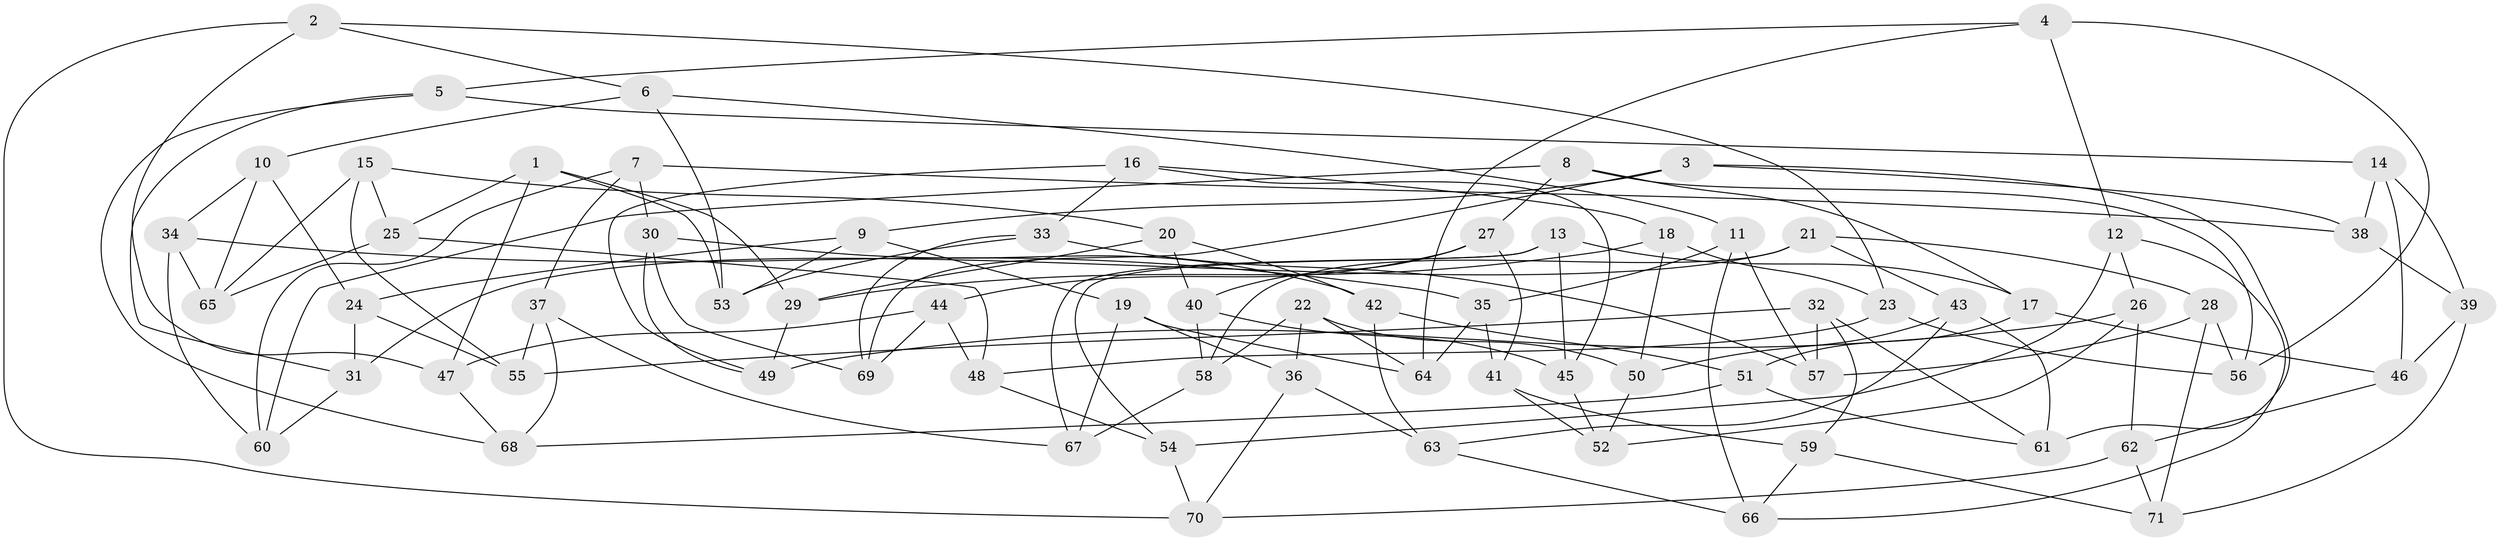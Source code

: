 // Generated by graph-tools (version 1.1) at 2025/26/03/09/25 03:26:55]
// undirected, 71 vertices, 142 edges
graph export_dot {
graph [start="1"]
  node [color=gray90,style=filled];
  1;
  2;
  3;
  4;
  5;
  6;
  7;
  8;
  9;
  10;
  11;
  12;
  13;
  14;
  15;
  16;
  17;
  18;
  19;
  20;
  21;
  22;
  23;
  24;
  25;
  26;
  27;
  28;
  29;
  30;
  31;
  32;
  33;
  34;
  35;
  36;
  37;
  38;
  39;
  40;
  41;
  42;
  43;
  44;
  45;
  46;
  47;
  48;
  49;
  50;
  51;
  52;
  53;
  54;
  55;
  56;
  57;
  58;
  59;
  60;
  61;
  62;
  63;
  64;
  65;
  66;
  67;
  68;
  69;
  70;
  71;
  1 -- 47;
  1 -- 25;
  1 -- 29;
  1 -- 53;
  2 -- 6;
  2 -- 23;
  2 -- 70;
  2 -- 47;
  3 -- 69;
  3 -- 9;
  3 -- 38;
  3 -- 61;
  4 -- 5;
  4 -- 12;
  4 -- 56;
  4 -- 64;
  5 -- 14;
  5 -- 68;
  5 -- 31;
  6 -- 11;
  6 -- 53;
  6 -- 10;
  7 -- 60;
  7 -- 38;
  7 -- 37;
  7 -- 30;
  8 -- 17;
  8 -- 56;
  8 -- 60;
  8 -- 27;
  9 -- 24;
  9 -- 53;
  9 -- 19;
  10 -- 24;
  10 -- 65;
  10 -- 34;
  11 -- 57;
  11 -- 66;
  11 -- 35;
  12 -- 54;
  12 -- 66;
  12 -- 26;
  13 -- 54;
  13 -- 67;
  13 -- 17;
  13 -- 45;
  14 -- 39;
  14 -- 38;
  14 -- 46;
  15 -- 20;
  15 -- 55;
  15 -- 65;
  15 -- 25;
  16 -- 45;
  16 -- 49;
  16 -- 18;
  16 -- 33;
  17 -- 51;
  17 -- 46;
  18 -- 29;
  18 -- 23;
  18 -- 50;
  19 -- 64;
  19 -- 67;
  19 -- 36;
  20 -- 42;
  20 -- 40;
  20 -- 29;
  21 -- 28;
  21 -- 31;
  21 -- 43;
  21 -- 58;
  22 -- 50;
  22 -- 36;
  22 -- 64;
  22 -- 58;
  23 -- 48;
  23 -- 56;
  24 -- 55;
  24 -- 31;
  25 -- 65;
  25 -- 48;
  26 -- 49;
  26 -- 62;
  26 -- 52;
  27 -- 44;
  27 -- 40;
  27 -- 41;
  28 -- 56;
  28 -- 71;
  28 -- 57;
  29 -- 49;
  30 -- 69;
  30 -- 42;
  30 -- 49;
  31 -- 60;
  32 -- 59;
  32 -- 57;
  32 -- 61;
  32 -- 55;
  33 -- 53;
  33 -- 69;
  33 -- 57;
  34 -- 35;
  34 -- 60;
  34 -- 65;
  35 -- 64;
  35 -- 41;
  36 -- 70;
  36 -- 63;
  37 -- 67;
  37 -- 68;
  37 -- 55;
  38 -- 39;
  39 -- 46;
  39 -- 71;
  40 -- 45;
  40 -- 58;
  41 -- 52;
  41 -- 59;
  42 -- 63;
  42 -- 51;
  43 -- 50;
  43 -- 63;
  43 -- 61;
  44 -- 48;
  44 -- 47;
  44 -- 69;
  45 -- 52;
  46 -- 62;
  47 -- 68;
  48 -- 54;
  50 -- 52;
  51 -- 68;
  51 -- 61;
  54 -- 70;
  58 -- 67;
  59 -- 66;
  59 -- 71;
  62 -- 70;
  62 -- 71;
  63 -- 66;
}
